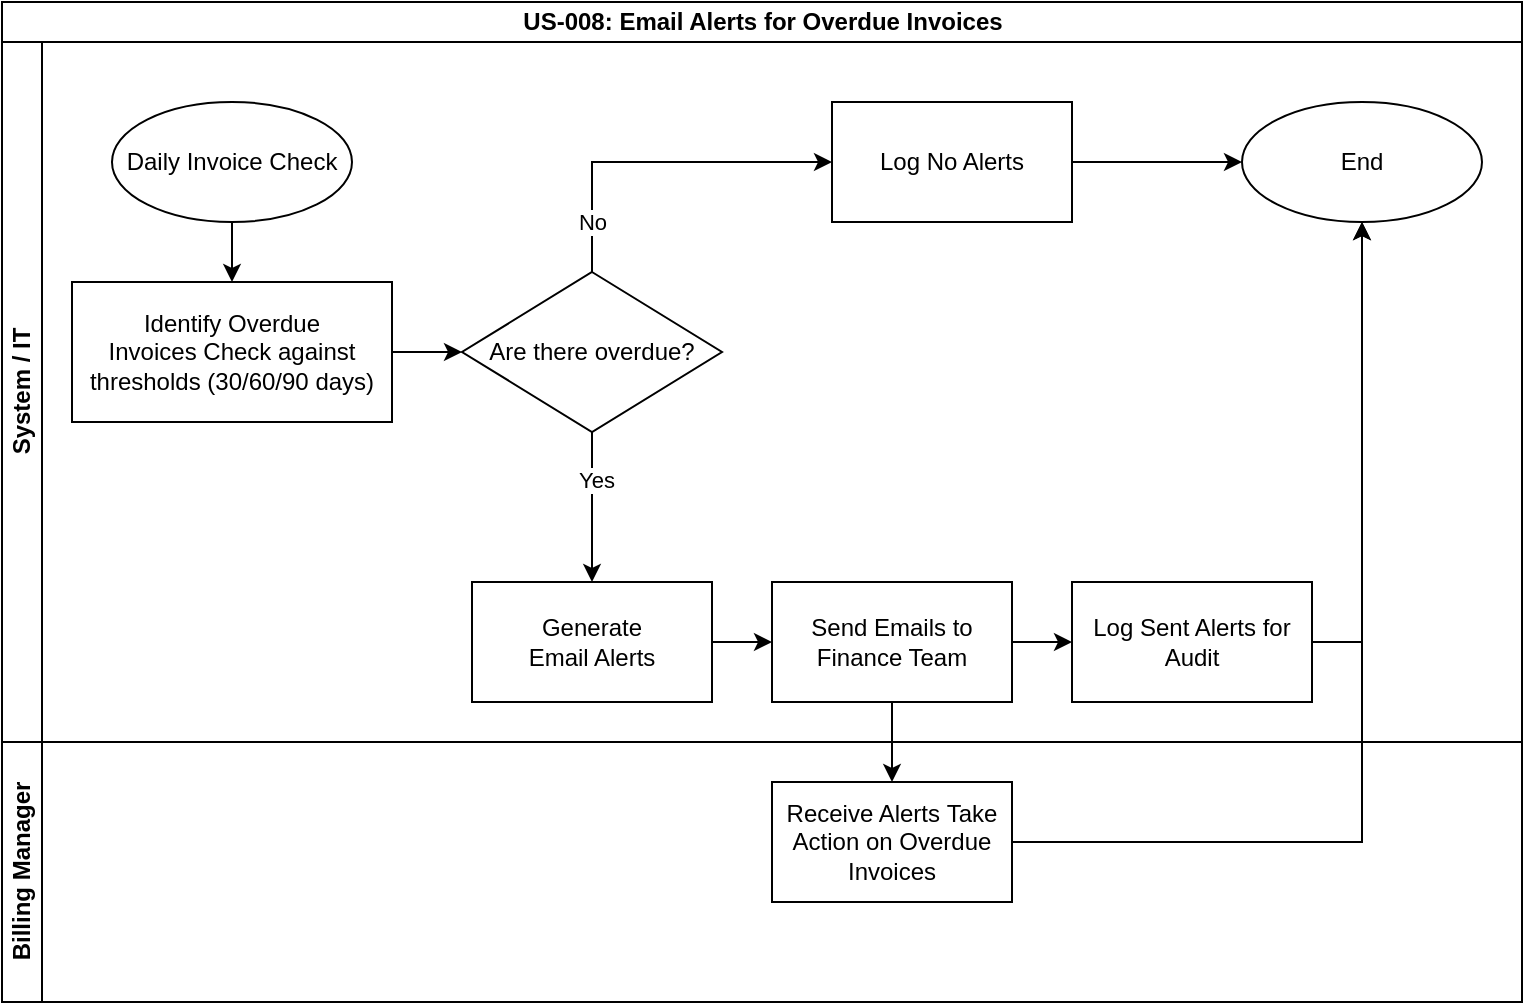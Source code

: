 <mxfile version="28.2.0">
  <diagram name="Page-1" id="ja6Jv6K6E00j63stfY1Q">
    <mxGraphModel dx="1261" dy="828" grid="1" gridSize="10" guides="1" tooltips="1" connect="1" arrows="0" fold="1" page="0" pageScale="1" pageWidth="827" pageHeight="1169" math="0" shadow="0">
      <root>
        <mxCell id="0" />
        <mxCell id="1" parent="0" />
        <mxCell id="3704NBXy1sIHp2E_ZB3G-1" value="US-008: Email Alerts for Overdue Invoices" style="swimlane;childLayout=stackLayout;resizeParent=1;resizeParentMax=0;horizontal=1;startSize=20;horizontalStack=0;html=1;" vertex="1" parent="1">
          <mxGeometry x="-230" y="110" width="760" height="500" as="geometry" />
        </mxCell>
        <mxCell id="3704NBXy1sIHp2E_ZB3G-2" value="System / IT" style="swimlane;startSize=20;horizontal=0;html=1;" vertex="1" parent="3704NBXy1sIHp2E_ZB3G-1">
          <mxGeometry y="20" width="760" height="350" as="geometry" />
        </mxCell>
        <mxCell id="3704NBXy1sIHp2E_ZB3G-3" style="edgeStyle=orthogonalEdgeStyle;rounded=0;orthogonalLoop=1;jettySize=auto;html=1;exitX=1;exitY=0.5;exitDx=0;exitDy=0;entryX=0;entryY=0.5;entryDx=0;entryDy=0;" edge="1" parent="3704NBXy1sIHp2E_ZB3G-2" source="3704NBXy1sIHp2E_ZB3G-4" target="3704NBXy1sIHp2E_ZB3G-11">
          <mxGeometry relative="1" as="geometry" />
        </mxCell>
        <mxCell id="3704NBXy1sIHp2E_ZB3G-4" value="Identify Overdue Invoices&amp;nbsp;Check against thresholds&amp;nbsp;(30/60/90 days)" style="rounded=0;whiteSpace=wrap;html=1;" vertex="1" parent="3704NBXy1sIHp2E_ZB3G-2">
          <mxGeometry x="35" y="120" width="160" height="70" as="geometry" />
        </mxCell>
        <mxCell id="3704NBXy1sIHp2E_ZB3G-5" style="edgeStyle=orthogonalEdgeStyle;rounded=0;orthogonalLoop=1;jettySize=auto;html=1;exitX=0.5;exitY=1;exitDx=0;exitDy=0;entryX=0.5;entryY=0;entryDx=0;entryDy=0;" edge="1" parent="3704NBXy1sIHp2E_ZB3G-2" source="3704NBXy1sIHp2E_ZB3G-6" target="3704NBXy1sIHp2E_ZB3G-4">
          <mxGeometry relative="1" as="geometry" />
        </mxCell>
        <mxCell id="3704NBXy1sIHp2E_ZB3G-6" value="Daily Invoice Check" style="ellipse;whiteSpace=wrap;html=1;" vertex="1" parent="3704NBXy1sIHp2E_ZB3G-2">
          <mxGeometry x="55" y="30" width="120" height="60" as="geometry" />
        </mxCell>
        <mxCell id="3704NBXy1sIHp2E_ZB3G-7" style="edgeStyle=orthogonalEdgeStyle;rounded=0;orthogonalLoop=1;jettySize=auto;html=1;exitX=0.5;exitY=1;exitDx=0;exitDy=0;entryX=0.5;entryY=0;entryDx=0;entryDy=0;" edge="1" parent="3704NBXy1sIHp2E_ZB3G-2" source="3704NBXy1sIHp2E_ZB3G-11" target="3704NBXy1sIHp2E_ZB3G-13">
          <mxGeometry relative="1" as="geometry">
            <mxPoint x="365" y="355" as="targetPoint" />
          </mxGeometry>
        </mxCell>
        <mxCell id="3704NBXy1sIHp2E_ZB3G-8" value="Yes" style="edgeLabel;html=1;align=center;verticalAlign=middle;resizable=0;points=[];" vertex="1" connectable="0" parent="3704NBXy1sIHp2E_ZB3G-7">
          <mxGeometry x="-0.371" y="2" relative="1" as="geometry">
            <mxPoint as="offset" />
          </mxGeometry>
        </mxCell>
        <mxCell id="3704NBXy1sIHp2E_ZB3G-9" style="edgeStyle=orthogonalEdgeStyle;rounded=0;orthogonalLoop=1;jettySize=auto;html=1;exitX=0.5;exitY=0;exitDx=0;exitDy=0;entryX=0;entryY=0.5;entryDx=0;entryDy=0;" edge="1" parent="3704NBXy1sIHp2E_ZB3G-2" source="3704NBXy1sIHp2E_ZB3G-11" target="3704NBXy1sIHp2E_ZB3G-20">
          <mxGeometry relative="1" as="geometry" />
        </mxCell>
        <mxCell id="3704NBXy1sIHp2E_ZB3G-10" value="No" style="edgeLabel;html=1;align=center;verticalAlign=middle;resizable=0;points=[];" vertex="1" connectable="0" parent="3704NBXy1sIHp2E_ZB3G-9">
          <mxGeometry x="-0.635" y="-4" relative="1" as="geometry">
            <mxPoint x="-4" y="7" as="offset" />
          </mxGeometry>
        </mxCell>
        <mxCell id="3704NBXy1sIHp2E_ZB3G-11" value="Are there overdue?" style="rhombus;whiteSpace=wrap;html=1;" vertex="1" parent="3704NBXy1sIHp2E_ZB3G-2">
          <mxGeometry x="230" y="115" width="130" height="80" as="geometry" />
        </mxCell>
        <mxCell id="3704NBXy1sIHp2E_ZB3G-12" style="edgeStyle=orthogonalEdgeStyle;rounded=0;orthogonalLoop=1;jettySize=auto;html=1;exitX=1;exitY=0.5;exitDx=0;exitDy=0;entryX=0;entryY=0.5;entryDx=0;entryDy=0;" edge="1" parent="3704NBXy1sIHp2E_ZB3G-2" source="3704NBXy1sIHp2E_ZB3G-13" target="3704NBXy1sIHp2E_ZB3G-15">
          <mxGeometry relative="1" as="geometry" />
        </mxCell>
        <mxCell id="3704NBXy1sIHp2E_ZB3G-13" value="Generate&lt;div&gt;Email Alerts&lt;/div&gt;" style="rounded=0;whiteSpace=wrap;html=1;" vertex="1" parent="3704NBXy1sIHp2E_ZB3G-2">
          <mxGeometry x="235" y="270" width="120" height="60" as="geometry" />
        </mxCell>
        <mxCell id="3704NBXy1sIHp2E_ZB3G-14" style="edgeStyle=orthogonalEdgeStyle;rounded=0;orthogonalLoop=1;jettySize=auto;html=1;exitX=1;exitY=0.5;exitDx=0;exitDy=0;entryX=0;entryY=0.5;entryDx=0;entryDy=0;" edge="1" parent="3704NBXy1sIHp2E_ZB3G-2" source="3704NBXy1sIHp2E_ZB3G-15" target="3704NBXy1sIHp2E_ZB3G-17">
          <mxGeometry relative="1" as="geometry" />
        </mxCell>
        <mxCell id="3704NBXy1sIHp2E_ZB3G-15" value="Send Emails to Finance Team" style="rounded=0;whiteSpace=wrap;html=1;" vertex="1" parent="3704NBXy1sIHp2E_ZB3G-2">
          <mxGeometry x="385" y="270" width="120" height="60" as="geometry" />
        </mxCell>
        <mxCell id="3704NBXy1sIHp2E_ZB3G-16" style="edgeStyle=orthogonalEdgeStyle;rounded=0;orthogonalLoop=1;jettySize=auto;html=1;exitX=1;exitY=0.5;exitDx=0;exitDy=0;entryX=0.5;entryY=1;entryDx=0;entryDy=0;" edge="1" parent="3704NBXy1sIHp2E_ZB3G-2" source="3704NBXy1sIHp2E_ZB3G-17" target="3704NBXy1sIHp2E_ZB3G-18">
          <mxGeometry relative="1" as="geometry">
            <mxPoint x="705" y="90" as="targetPoint" />
          </mxGeometry>
        </mxCell>
        <mxCell id="3704NBXy1sIHp2E_ZB3G-17" value="Log Sent Alerts for Audit" style="rounded=0;whiteSpace=wrap;html=1;" vertex="1" parent="3704NBXy1sIHp2E_ZB3G-2">
          <mxGeometry x="535" y="270" width="120" height="60" as="geometry" />
        </mxCell>
        <mxCell id="3704NBXy1sIHp2E_ZB3G-18" value="End" style="ellipse;whiteSpace=wrap;html=1;" vertex="1" parent="3704NBXy1sIHp2E_ZB3G-2">
          <mxGeometry x="620" y="30" width="120" height="60" as="geometry" />
        </mxCell>
        <mxCell id="3704NBXy1sIHp2E_ZB3G-19" style="edgeStyle=orthogonalEdgeStyle;rounded=0;orthogonalLoop=1;jettySize=auto;html=1;exitX=1;exitY=0.5;exitDx=0;exitDy=0;entryX=0;entryY=0.5;entryDx=0;entryDy=0;" edge="1" parent="3704NBXy1sIHp2E_ZB3G-2" source="3704NBXy1sIHp2E_ZB3G-20" target="3704NBXy1sIHp2E_ZB3G-18">
          <mxGeometry relative="1" as="geometry">
            <mxPoint x="645" y="155" as="targetPoint" />
          </mxGeometry>
        </mxCell>
        <mxCell id="3704NBXy1sIHp2E_ZB3G-20" value="Log No Alerts" style="rounded=0;whiteSpace=wrap;html=1;" vertex="1" parent="3704NBXy1sIHp2E_ZB3G-2">
          <mxGeometry x="415" y="30" width="120" height="60" as="geometry" />
        </mxCell>
        <mxCell id="3704NBXy1sIHp2E_ZB3G-21" value="Billing Manager" style="swimlane;startSize=20;horizontal=0;html=1;" vertex="1" parent="3704NBXy1sIHp2E_ZB3G-1">
          <mxGeometry y="370" width="760" height="130" as="geometry" />
        </mxCell>
        <mxCell id="3704NBXy1sIHp2E_ZB3G-22" value="Receive Alerts&amp;nbsp;Take Action on Overdue Invoices" style="rounded=0;whiteSpace=wrap;html=1;" vertex="1" parent="3704NBXy1sIHp2E_ZB3G-21">
          <mxGeometry x="385" y="20" width="120" height="60" as="geometry" />
        </mxCell>
        <mxCell id="3704NBXy1sIHp2E_ZB3G-23" style="edgeStyle=orthogonalEdgeStyle;rounded=0;orthogonalLoop=1;jettySize=auto;html=1;exitX=0.5;exitY=1;exitDx=0;exitDy=0;" edge="1" parent="3704NBXy1sIHp2E_ZB3G-1" source="3704NBXy1sIHp2E_ZB3G-15" target="3704NBXy1sIHp2E_ZB3G-22">
          <mxGeometry relative="1" as="geometry" />
        </mxCell>
        <mxCell id="3704NBXy1sIHp2E_ZB3G-24" style="edgeStyle=orthogonalEdgeStyle;rounded=0;orthogonalLoop=1;jettySize=auto;html=1;exitX=1;exitY=0.5;exitDx=0;exitDy=0;entryX=0.5;entryY=1;entryDx=0;entryDy=0;" edge="1" parent="3704NBXy1sIHp2E_ZB3G-1" source="3704NBXy1sIHp2E_ZB3G-22" target="3704NBXy1sIHp2E_ZB3G-18">
          <mxGeometry relative="1" as="geometry">
            <mxPoint x="705" y="120" as="targetPoint" />
          </mxGeometry>
        </mxCell>
      </root>
    </mxGraphModel>
  </diagram>
</mxfile>
